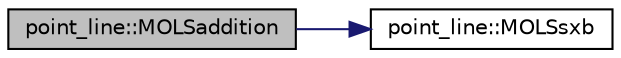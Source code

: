 digraph "point_line::MOLSaddition"
{
  edge [fontname="Helvetica",fontsize="10",labelfontname="Helvetica",labelfontsize="10"];
  node [fontname="Helvetica",fontsize="10",shape=record];
  rankdir="LR";
  Node90 [label="point_line::MOLSaddition",height=0.2,width=0.4,color="black", fillcolor="grey75", style="filled", fontcolor="black"];
  Node90 -> Node91 [color="midnightblue",fontsize="10",style="solid",fontname="Helvetica"];
  Node91 [label="point_line::MOLSsxb",height=0.2,width=0.4,color="black", fillcolor="white", style="filled",URL="$dd/def/classpoint__line.html#ae4d23004dc4a9cd50b3ed317e1fb8009"];
}
